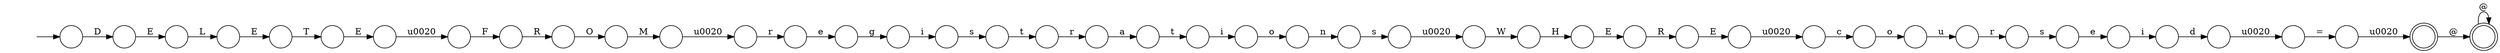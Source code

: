 digraph Automaton {
  rankdir = LR;
  0 [shape=circle,label=""];
  0 -> 17 [label="s"]
  1 [shape=circle,label=""];
  1 -> 18 [label="c"]
  2 [shape=circle,label=""];
  2 -> 31 [label="F"]
  3 [shape=circle,label=""];
  3 -> 33 [label="s"]
  4 [shape=circle,label=""];
  4 -> 26 [label="a"]
  5 [shape=circle,label=""];
  5 -> 14 [label="g"]
  6 [shape=circle,label=""];
  6 -> 25 [label="\u0020"]
  7 [shape=circle,label=""];
  7 -> 24 [label="\u0020"]
  8 [shape=circle,label=""];
  8 -> 40 [label="\u0020"]
  9 [shape=circle,label=""];
  9 -> 19 [label="\u0020"]
  10 [shape=circle,label=""];
  10 -> 30 [label="i"]
  11 [shape=circle,label=""];
  11 -> 29 [label="u"]
  12 [shape=circle,label=""];
  12 -> 16 [label="E"]
  13 [shape=circle,label=""];
  initial [shape=plaintext,label=""];
  initial -> 13
  13 -> 12 [label="D"]
  14 [shape=circle,label=""];
  14 -> 3 [label="i"]
  15 [shape=doublecircle,label=""];
  15 -> 15 [label="@"]
  16 [shape=circle,label=""];
  16 -> 21 [label="L"]
  17 [shape=circle,label=""];
  17 -> 36 [label="e"]
  18 [shape=circle,label=""];
  18 -> 11 [label="o"]
  19 [shape=circle,label=""];
  19 -> 23 [label="W"]
  20 [shape=circle,label=""];
  20 -> 22 [label="n"]
  21 [shape=circle,label=""];
  21 -> 44 [label="E"]
  22 [shape=circle,label=""];
  22 -> 9 [label="s"]
  23 [shape=circle,label=""];
  23 -> 37 [label="H"]
  24 [shape=doublecircle,label=""];
  24 -> 15 [label="@"]
  25 [shape=circle,label=""];
  25 -> 39 [label="r"]
  26 [shape=circle,label=""];
  26 -> 10 [label="t"]
  27 [shape=circle,label=""];
  27 -> 1 [label="\u0020"]
  28 [shape=circle,label=""];
  28 -> 27 [label="E"]
  29 [shape=circle,label=""];
  29 -> 0 [label="r"]
  30 [shape=circle,label=""];
  30 -> 20 [label="o"]
  31 [shape=circle,label=""];
  31 -> 42 [label="R"]
  32 [shape=circle,label=""];
  32 -> 43 [label="E"]
  33 [shape=circle,label=""];
  33 -> 38 [label="t"]
  34 [shape=circle,label=""];
  34 -> 8 [label="d"]
  35 [shape=circle,label=""];
  35 -> 28 [label="R"]
  36 [shape=circle,label=""];
  36 -> 34 [label="i"]
  37 [shape=circle,label=""];
  37 -> 35 [label="E"]
  38 [shape=circle,label=""];
  38 -> 4 [label="r"]
  39 [shape=circle,label=""];
  39 -> 5 [label="e"]
  40 [shape=circle,label=""];
  40 -> 7 [label="="]
  41 [shape=circle,label=""];
  41 -> 6 [label="M"]
  42 [shape=circle,label=""];
  42 -> 41 [label="O"]
  43 [shape=circle,label=""];
  43 -> 2 [label="\u0020"]
  44 [shape=circle,label=""];
  44 -> 32 [label="T"]
}
